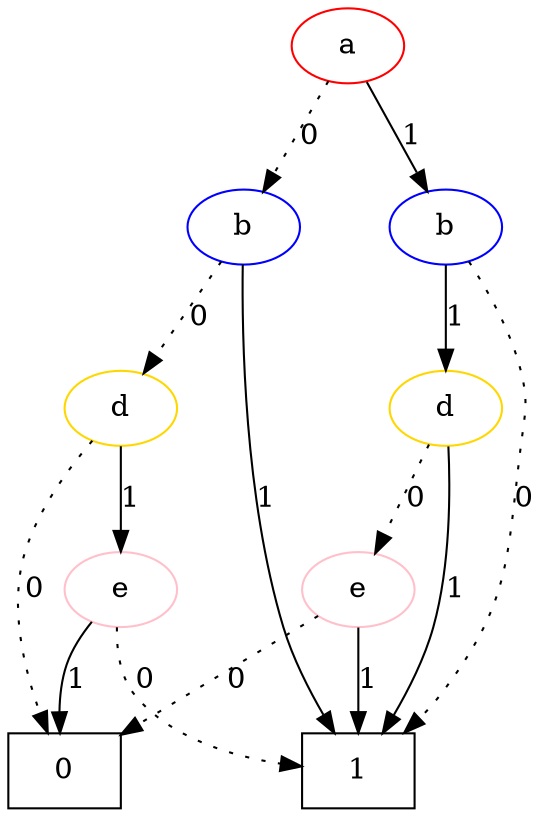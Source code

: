 digraph ROBDD {
   {rank=same 1}
   {rank=same 2 3}
   {rank=same 8 14}
   {rank=same 17 28}

   0 [label="0", shape=box]
   1 [label="a", color="red"]
   2 [label="b", color="blue"]
   3 [label="b", color="blue"]
   8 [label="d", color="gold"]
   14 [label="d", color="gold"]
   17 [label="e", color="pink"]
   28 [label="e", color="pink"]
   32 [label="1", shape=box]

   1 -> 2 [label="0", style=dotted]
   1 -> 3 [label="1", style=solid]
   2 -> 8 [label="0", style=dotted]
   2 -> 32 [label="1", style=solid]
   3 -> 32 [label="0", style=dotted]
   3 -> 14 [label="1", style=solid]
   8 -> 0 [label="0", style=dotted]
   8 -> 17 [label="1", style=solid]
   14 -> 28 [label="0", style=dotted]
   14 -> 32 [label="1", style=solid]
   17 -> 32 [label="0", style=dotted]
   17 -> 0 [label="1", style=solid]
   28 -> 0 [label="0", style=dotted]
   28 -> 32 [label="1", style=solid]
}